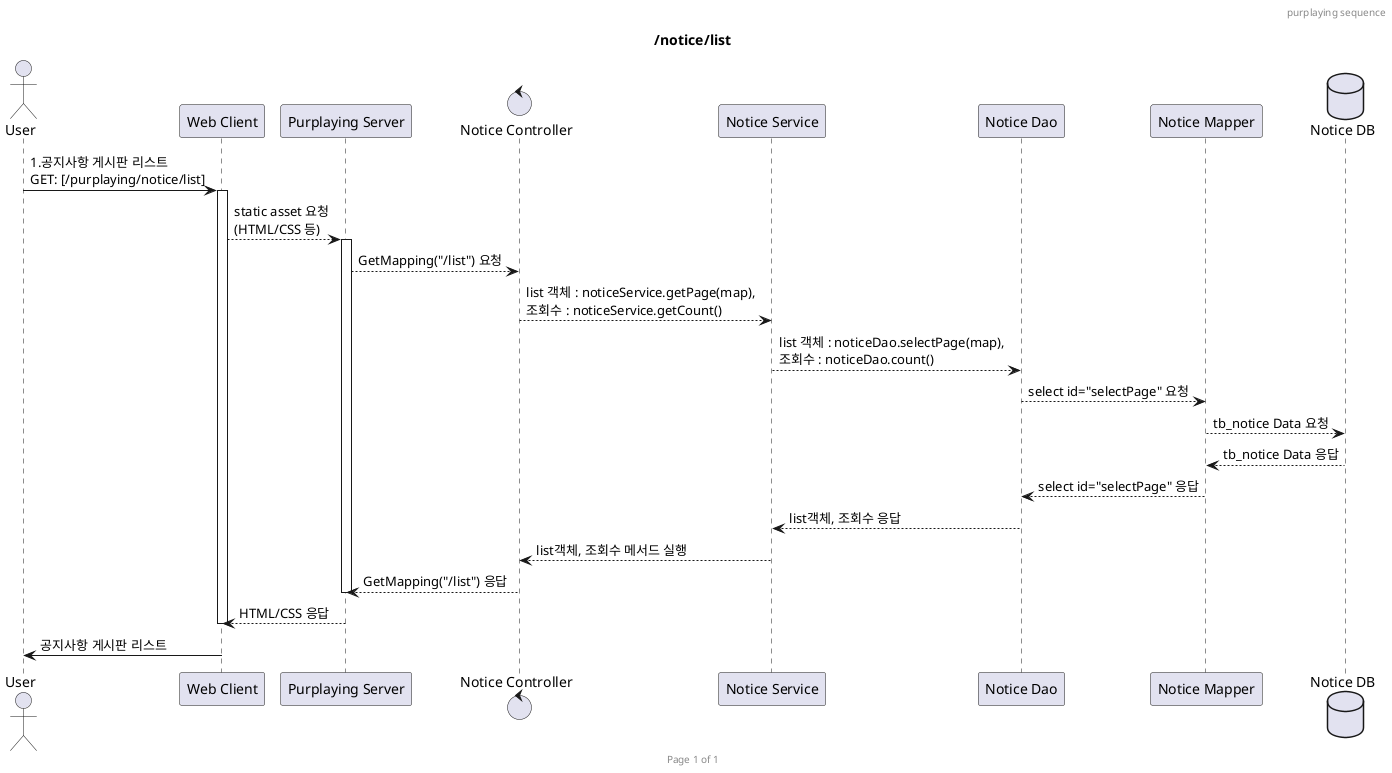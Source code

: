 @startuml

header purplaying sequence
title /notice/list
footer Page %page% of %lastpage%


actor User
participant "Web Client" as C
participant "Purplaying Server" as S
control "Notice Controller" as controller
participant "Notice Service" as service
participant "Notice Dao" as dao
participant "Notice Mapper" as mapper
database "Notice DB" as db


User -> C: 1.공지사항 게시판 리스트\nGET: [/purplaying/notice/list]

activate C
C --> S: static asset 요청\n(HTML/CSS 등)

activate S
S --> controller: GetMapping("/list") 요청
controller --> service: list 객체 : noticeService.getPage(map),\n조회수 : noticeService.getCount()
service -->  dao : list 객체 : noticeDao.selectPage(map),\n조회수 : noticeDao.count()
dao --> mapper : select id="selectPage" 요청
mapper --> db : tb_notice Data 요청
db --> mapper: tb_notice Data 응답
mapper --> dao: select id="selectPage" 응답
dao --> service: list객체, 조회수 응답
service --> controller: list객체, 조회수 메서드 실행
controller --> S : GetMapping("/list") 응답
deactivate S

S --> C : HTML/CSS 응답
deactivate C

C -> User: 공지사항 게시판 리스트

@enduml